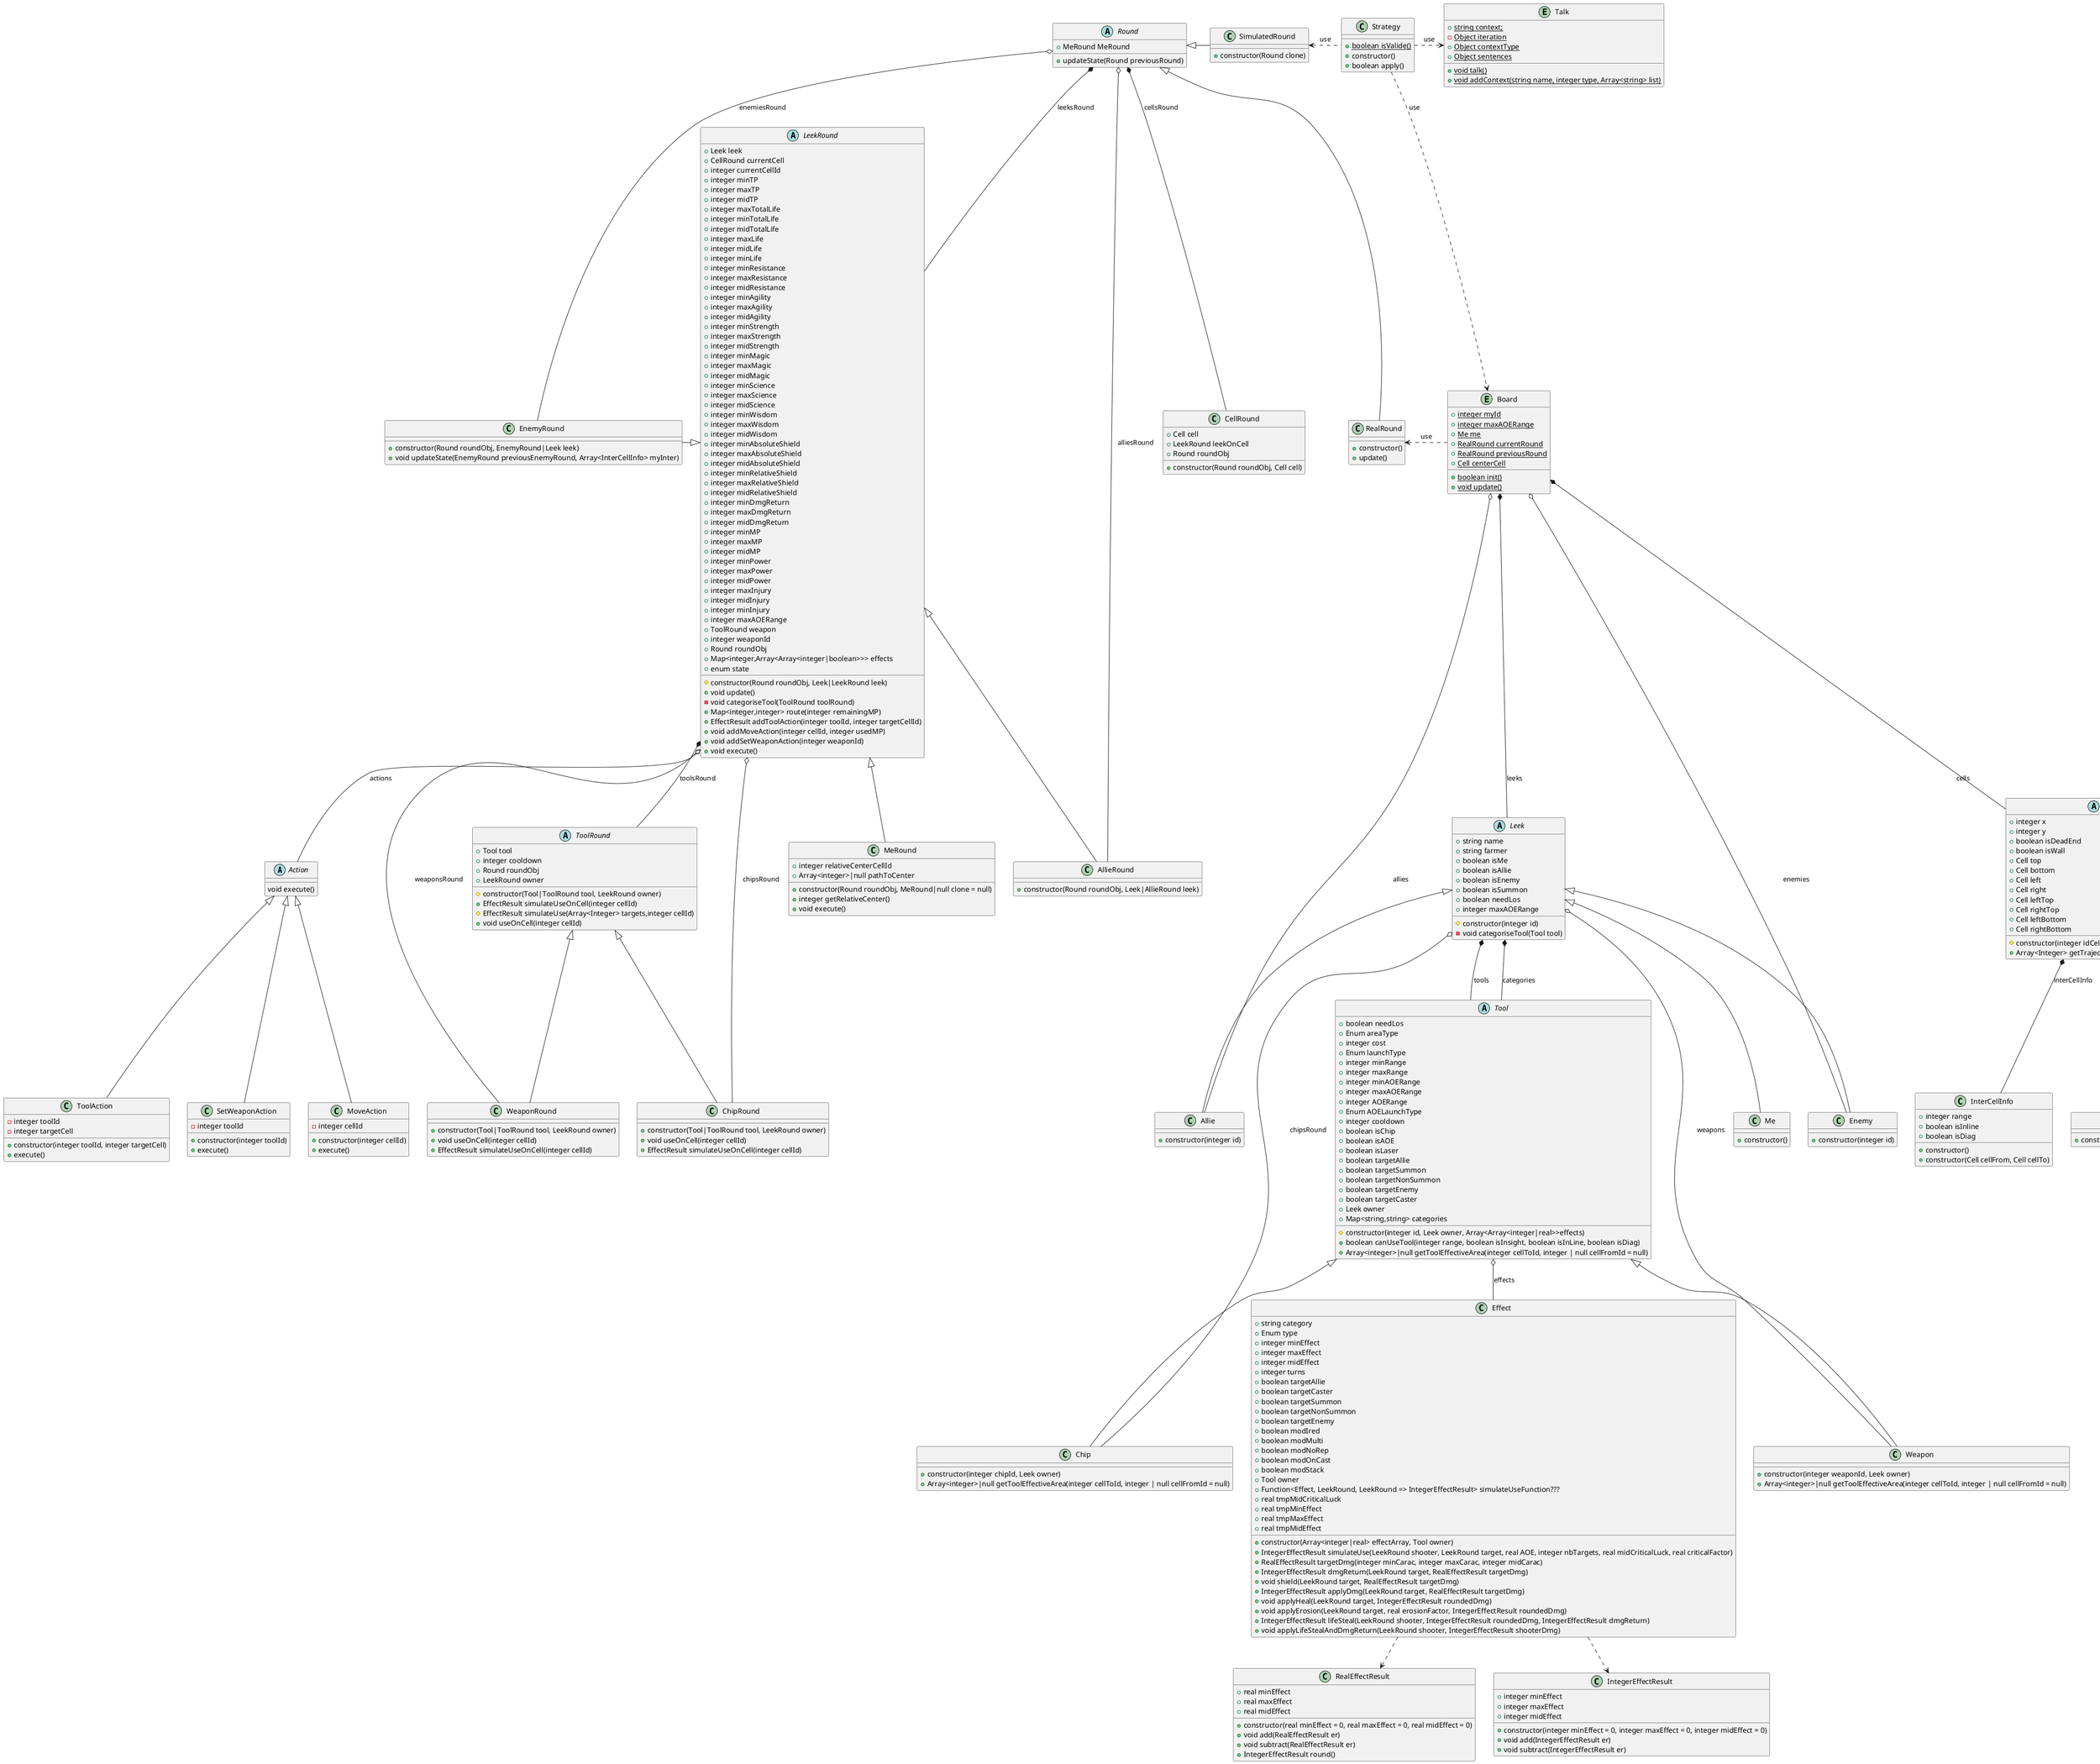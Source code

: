 @startuml

abstract class Action {
  void execute()
}
class SetWeaponAction {
  -integer toolId
  +constructor(integer toolId)
  +execute()
}
class MoveAction {
  -integer cellId
  +constructor(integer cellId)
  +execute()
}
class ToolAction {
  -integer toolId
  -integer targetCell
  +constructor(integer toolId, integer targetCell)
  +execute()
}
entity Talk {
  {static} +string context;
  {static} -Object iteration
  {static} +Object contextType
  {static} +Object sentences
  {static} +void talk()
  {static} +void addContext(string name, integer type, Array<string> list)
}
entity Board {
  {static} +integer myId
  {static} +integer maxAOERange
  {static} +Me me
  {static} +RealRound currentRound
  {static} +RealRound previousRound
  {static} +Cell centerCell
  {static} +boolean init()
  {static} +void update()
}
abstract class Cell {
  +integer x
  +integer y
  +boolean isDeadEnd
  +boolean isWall
  +Cell top
  +Cell bottom
  +Cell left
  +Cell right
  +Cell leftTop
  +Cell rightTop
  +Cell leftBottom
  +Cell rightBottom
  #constructor(integer idCell, InterCellInfo interCellNull)
  +Array<Integer> getTrajectory(Cell endCell)
}
class FreeCell {
  +constructor(integer idCell, InterCellInfo interCellNull)
}
class Wall {
  +constructor(integer idCell, InterCellInfo interCellNull)
}
class InterCellInfo {
  +integer range
  +boolean isInline
  +boolean isDiag
  +constructor()
  +constructor(Cell cellFrom, Cell cellTo)
}
class CellRound {
  +Cell cell
  +LeekRound leekOnCell
  +Round roundObj
  +constructor(Round roundObj, Cell cell)
}
class Effect {
  +string category
  +Enum type
  +integer minEffect
  +integer maxEffect
  +integer midEffect
  +integer turns
  +boolean targetAllie
  +boolean targetCaster
  +boolean targetSummon
  +boolean targetNonSummon
  +boolean targetEnemy
  +boolean modIred
  +boolean modMulti
  +boolean modNoRep
  +boolean modOnCast
  +boolean modStack
  +Tool owner
  +Function<Effect, LeekRound, LeekRound => IntegerEffectResult> simulateUseFunction???
  +real tmpMidCriticalLuck
  +real tmpMinEffect
  +real tmpMaxEffect
  +real tmpMidEffect
  +constructor(Array<integer|real> effectArray, Tool owner)
  +IntegerEffectResult simulateUse(LeekRound shooter, LeekRound target, real AOE, integer nbTargets, real midCriticalLuck, real criticalFactor)
  +RealEffectResult targetDmg(integer minCarac, integer maxCarac, integer midCarac)
  +IntegerEffectResult dmgReturn(LeekRound target, RealEffectResult targetDmg)
  +void shield(LeekRound target, RealEffectResult targetDmg)
  +IntegerEffectResult applyDmg(LeekRound target, RealEffectResult targetDmg)
  +void applyHeal(LeekRound target, IntegerEffectResult roundedDmg)
  +void applyErosion(LeekRound target, real erosionFactor, IntegerEffectResult roundedDmg)
  +IntegerEffectResult lifeSteal(LeekRound shooter, IntegerEffectResult roundedDmg, IntegerEffectResult dmgReturn)
  +void applyLifeStealAndDmgReturn(LeekRound shooter, IntegerEffectResult shooterDmg)
  
}
class RealEffectResult {
  +real minEffect
  +real maxEffect
  +real midEffect
  +constructor(real minEffect = 0, real maxEffect = 0, real midEffect = 0)
  +void add(RealEffectResult er)
  +void subtract(RealEffectResult er)
  +IntegerEffectResult round()
}
class IntegerEffectResult {
  +integer minEffect
  +integer maxEffect
  +integer midEffect
  +constructor(integer minEffect = 0, integer maxEffect = 0, integer midEffect = 0)
  +void add(IntegerEffectResult er)
  +void subtract(IntegerEffectResult er)
}
abstract class LeekRound {
  +Leek leek
  +CellRound currentCell
  +integer currentCellId
  +integer minTP
  +integer maxTP
  +integer midTP
  +integer maxTotalLife
  +integer minTotalLife
  +integer midTotalLife
  +integer maxLife
  +integer midLife
  +integer minLife
  +integer minResistance
  +integer maxResistance
  +integer midResistance
  +integer minAgility
  +integer maxAgility
  +integer midAgility
  +integer minStrength
  +integer maxStrength
  +integer midStrength
  +integer minMagic
  +integer maxMagic
  +integer midMagic
  +integer minScience
  +integer maxScience
  +integer midScience
  +integer minWisdom
  +integer maxWisdom
  +integer midWisdom
  +integer minAbsoluteShield
  +integer maxAbsoluteShield
  +integer midAbsoluteShield
  +integer minRelativeShield
  +integer maxRelativeShield
  +integer midRelativeShield
  +integer minDmgReturn
  +integer maxDmgReturn
  +integer midDmgReturn
  +integer minMP
  +integer maxMP
  +integer midMP
  +integer minPower
  +integer maxPower
  +integer midPower
  +integer maxInjury
  +integer midInjury
  +integer minInjury
  +integer maxAOERange
  +ToolRound weapon
  +integer weaponId
  +Round roundObj
  +Map<integer,Array<Array<integer|boolean>>> effects
  +enum state
  #constructor(Round roundObj, Leek|LeekRound leek)
  +void update()
  -void categoriseTool(ToolRound toolRound)
  +Map<integer,integer> route(integer remainingMP)
  +EffectResult addToolAction(integer toolId, integer targetCellId)
  +void addMoveAction(integer cellId, integer usedMP)
  +void addSetWeaponAction(integer weaponId)
  +void execute()
}
abstract class ToolRound {
  +Tool tool
  +integer cooldown
  +Round roundObj
  +LeekRound owner
  #constructor(Tool|ToolRound tool, LeekRound owner)
  +EffectResult simulateUseOnCell(integer cellId)
  #EffectResult simulateUse(Array<Integer> targets,integer cellId)
  +void useOnCell(integer cellId)
}
class WeaponRound {
  +constructor(Tool|ToolRound tool, LeekRound owner)
  +void useOnCell(integer cellId)
  +EffectResult simulateUseOnCell(integer cellId)
}
class ChipRound {
  +constructor(Tool|ToolRound tool, LeekRound owner)
  +void useOnCell(integer cellId)
  +EffectResult simulateUseOnCell(integer cellId)
}
class MeRound {
  +integer relativeCenterCellId
  +Array<integer>|null pathToCenter
  +constructor(Round roundObj, MeRound|null clone = null)
  +integer getRelativeCenter()
  +void execute()
}
class AllieRound {
  +constructor(Round roundObj, Leek|AllieRound leek)
}
class EnemyRound {
  +constructor(Round roundObj, EnemyRound|Leek leek)
  +void updateState(EnemyRound previousEnemyRound, Array<InterCellInfo> myInter)
}
abstract class Tool {
  +boolean needLos
  +Enum areaType
  +integer cost
  +Enum launchType
  +integer minRange
  +integer maxRange
  +integer minAOERange
  +integer maxAOERange
  +integer AOERange
  +Enum AOELaunchType
  +integer cooldown
  +boolean isChip
  +boolean isAOE
  +boolean isLaser
  +boolean targetAllie
  +boolean targetSummon
  +boolean targetNonSummon
  +boolean targetEnemy
  +boolean targetCaster
  +Leek owner
  +Map<string,string> categories
  #constructor(integer id, Leek owner, Array<Array<integer|real>>effects)
  +boolean canUseTool(integer range, boolean isInsight, boolean isInLine, boolean isDiag)
  +Array<integer>|null getToolEffectiveArea(integer cellToId, integer | null cellFromId = null)
}
class Weapon {
  +constructor(integer weaponId, Leek owner)
  +Array<integer>|null getToolEffectiveArea(integer cellToId, integer | null cellFromId = null)
}
class Chip {
  +constructor(integer chipId, Leek owner)
  +Array<integer>|null getToolEffectiveArea(integer cellToId, integer | null cellFromId = null)
}
abstract class Round {
  +MeRound MeRound
  +updateState(Round previousRound)
}
class RealRound {
  +constructor()
  +update()
}
class SimulatedRound {
  +constructor(Round clone)
}
abstract class Leek {
  +string name
  +string farmer
  +boolean isMe
  +boolean isAllie
  +boolean isEnemy
  +boolean isSummon
  +boolean needLos
  +integer maxAOERange
  #constructor(integer id)
  -void categoriseTool(Tool tool)
}
class Me {
  +constructor()
}
class Enemy {
  +constructor(integer id)
}
class Allie {
  +constructor(integer id)
}
class Strategy {
  {static} +boolean isValide()
  +constructor()
  +boolean apply()
}

Action <|-- SetWeaponAction
Action <|-- MoveAction
Action <|-- ToolAction
Cell *-- InterCellInfo : interCellInfo
Cell <|-- FreeCell
Cell <|-- Wall
Board *-- Cell : cells
Board o-- Enemy : enemies
Board o-- Allie : allies
Board *-- Leek : leeks
Round <|-- RealRound
Round <|-right- SimulatedRound
Leek <|-- Me
Leek <|-- Enemy
Leek <|-- Allie
Leek o-- Weapon : weapons
Leek o-- Chip : chipsRound
Leek *-- Tool : tools
Leek *-- Tool : categories
Tool <|-- Weapon
Tool <|-- Chip
Tool o-- Effect : effects
LeekRound <|-- MeRound
LeekRound <|-- AllieRound
LeekRound <|-left- EnemyRound
Round *-- CellRound : cellsRound
Round o-- AllieRound : alliesRound
Round o-- EnemyRound : enemiesRound
Round *-- LeekRound : leeksRound
LeekRound *-- ToolRound : toolsRound
LeekRound o-- WeaponRound : weaponsRound
LeekRound o-- ChipRound : chipsRound
ToolRound <|-- WeaponRound
ToolRound <|-- ChipRound
LeekRound o-- Action : actions
Strategy .right.> Talk : use
Strategy ..> Board : use
Strategy .left.> SimulatedRound : use
Board .left.> RealRound : use
Effect ..> RealEffectResult
Effect ..> IntegerEffectResult
@enduml
